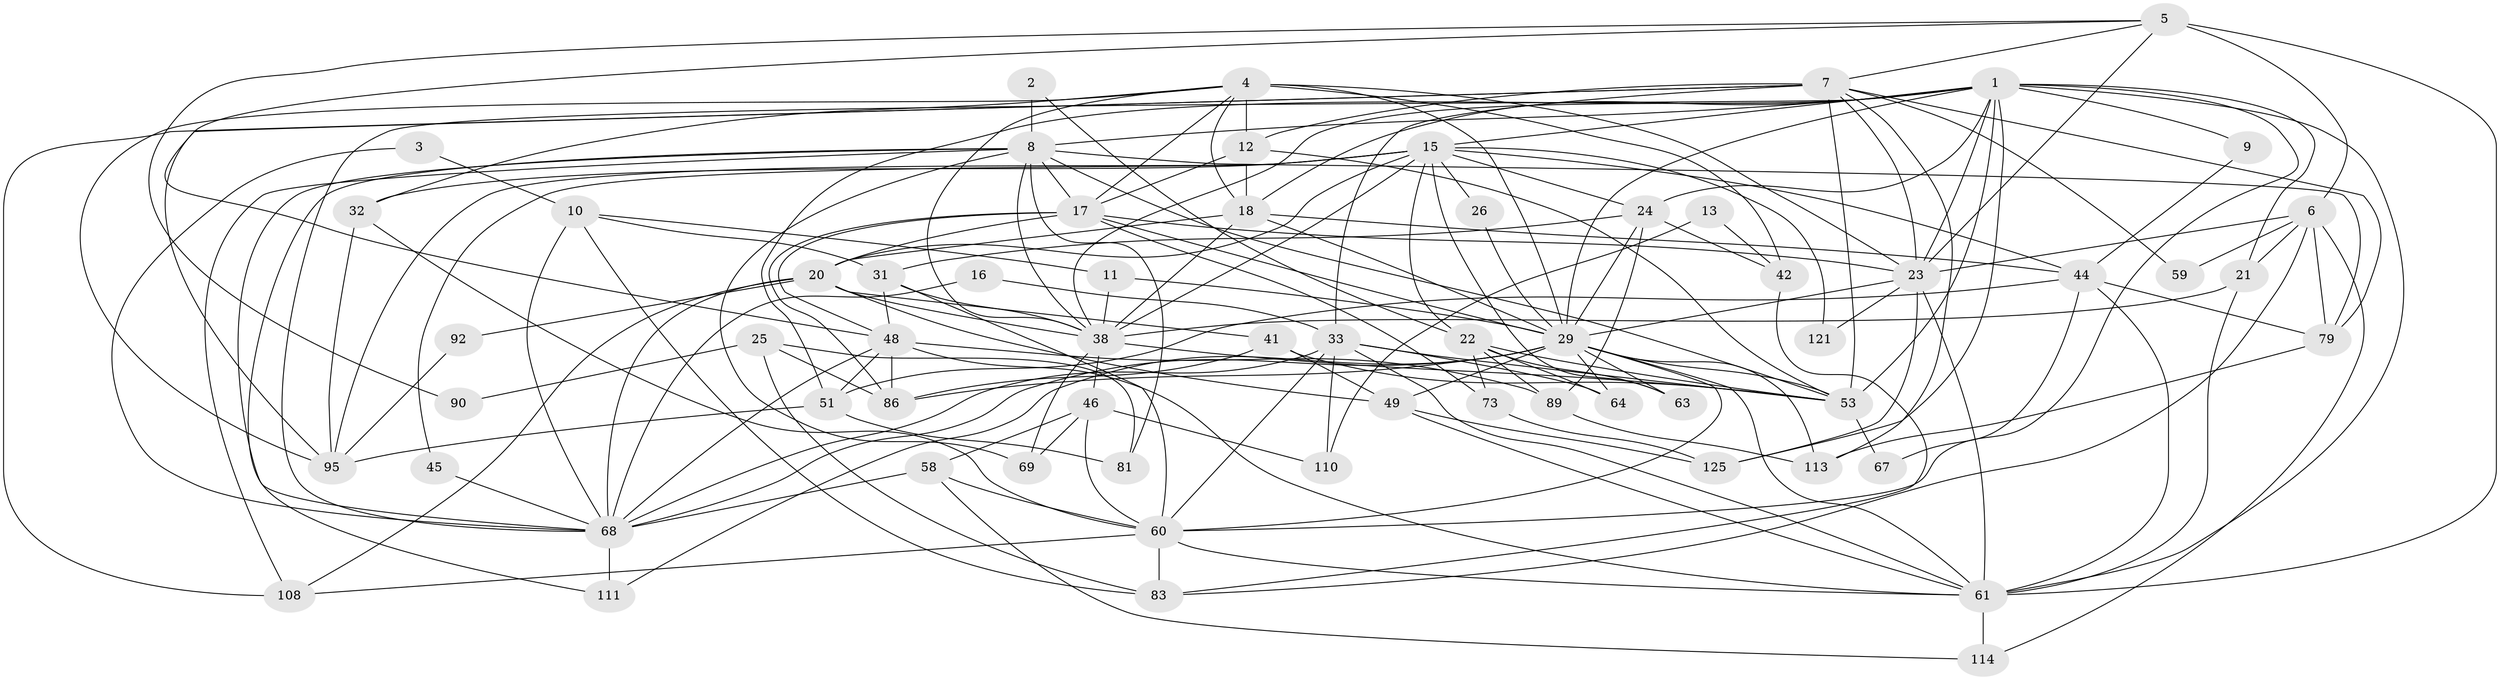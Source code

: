 // original degree distribution, {4: 0.30158730158730157, 3: 0.18253968253968253, 2: 0.16666666666666666, 6: 0.03968253968253968, 5: 0.24603174603174602, 7: 0.06349206349206349}
// Generated by graph-tools (version 1.1) at 2025/15/03/09/25 04:15:18]
// undirected, 63 vertices, 178 edges
graph export_dot {
graph [start="1"]
  node [color=gray90,style=filled];
  1 [super="+19+98+75"];
  2;
  3;
  4 [super="+62+91+84+105"];
  5 [super="+71"];
  6 [super="+85"];
  7 [super="+76+14"];
  8 [super="+28+27"];
  9;
  10;
  11;
  12 [super="+35"];
  13;
  15 [super="+57+36+117"];
  16;
  17 [super="+112+72"];
  18 [super="+56"];
  20 [super="+115+66"];
  21;
  22 [super="+109"];
  23 [super="+47"];
  24 [super="+87"];
  25;
  26;
  29 [super="+100+30+116"];
  31;
  32 [super="+93"];
  33 [super="+55+37"];
  38 [super="+43+39"];
  41;
  42;
  44 [super="+124"];
  45;
  46;
  48 [super="+50+94"];
  49;
  51;
  53 [super="+97+70"];
  58;
  59;
  60 [super="+107+65+78+88"];
  61 [super="+101+80"];
  63;
  64;
  67;
  68 [super="+96+77"];
  69;
  73;
  79 [super="+126"];
  81;
  83;
  86;
  89;
  90;
  92;
  95 [super="+122"];
  108;
  110;
  111;
  113;
  114;
  121;
  125;
  1 -- 9;
  1 -- 18;
  1 -- 51;
  1 -- 21;
  1 -- 23;
  1 -- 68;
  1 -- 61;
  1 -- 24;
  1 -- 125;
  1 -- 53;
  1 -- 15;
  1 -- 38;
  1 -- 8;
  1 -- 60;
  1 -- 29;
  2 -- 8 [weight=2];
  2 -- 22;
  3 -- 10;
  3 -- 68;
  4 -- 23 [weight=2];
  4 -- 38;
  4 -- 29 [weight=2];
  4 -- 12;
  4 -- 18;
  4 -- 42;
  4 -- 95;
  4 -- 32;
  4 -- 17;
  5 -- 6;
  5 -- 23;
  5 -- 7;
  5 -- 90;
  5 -- 61 [weight=2];
  5 -- 48;
  6 -- 21;
  6 -- 114;
  6 -- 83;
  6 -- 23;
  6 -- 59;
  6 -- 79;
  7 -- 113;
  7 -- 79;
  7 -- 53 [weight=2];
  7 -- 108;
  7 -- 23;
  7 -- 59;
  7 -- 12;
  7 -- 95;
  7 -- 33;
  8 -- 81;
  8 -- 108;
  8 -- 111;
  8 -- 79;
  8 -- 68;
  8 -- 53;
  8 -- 69;
  8 -- 38;
  8 -- 17;
  9 -- 44;
  10 -- 31;
  10 -- 68;
  10 -- 11;
  10 -- 83;
  11 -- 29 [weight=2];
  11 -- 38;
  12 -- 17;
  12 -- 53 [weight=2];
  12 -- 18;
  13 -- 110;
  13 -- 42;
  15 -- 22;
  15 -- 24;
  15 -- 38;
  15 -- 32;
  15 -- 63;
  15 -- 20;
  15 -- 121;
  15 -- 45;
  15 -- 26;
  15 -- 95;
  15 -- 44 [weight=2];
  16 -- 68;
  16 -- 33;
  17 -- 86;
  17 -- 29;
  17 -- 23;
  17 -- 20;
  17 -- 73;
  17 -- 48;
  18 -- 44;
  18 -- 20;
  18 -- 29;
  18 -- 38;
  20 -- 92;
  20 -- 49;
  20 -- 108;
  20 -- 38 [weight=2];
  20 -- 41;
  20 -- 68 [weight=2];
  21 -- 38;
  21 -- 61;
  22 -- 89;
  22 -- 64;
  22 -- 73;
  22 -- 63;
  22 -- 53;
  23 -- 61;
  23 -- 125;
  23 -- 121;
  23 -- 29;
  24 -- 89;
  24 -- 42;
  24 -- 31;
  24 -- 29;
  25 -- 86;
  25 -- 83;
  25 -- 81;
  25 -- 90;
  26 -- 29;
  29 -- 68;
  29 -- 49;
  29 -- 60;
  29 -- 64;
  29 -- 111;
  29 -- 86;
  29 -- 113;
  29 -- 53;
  29 -- 61;
  29 -- 63;
  31 -- 48;
  31 -- 38;
  31 -- 60;
  32 -- 95;
  32 -- 60;
  33 -- 110;
  33 -- 64;
  33 -- 61;
  33 -- 60;
  33 -- 68;
  33 -- 53;
  38 -- 69;
  38 -- 46;
  38 -- 53;
  41 -- 86;
  41 -- 49;
  41 -- 53;
  42 -- 83;
  44 -- 67;
  44 -- 51;
  44 -- 61;
  44 -- 79;
  45 -- 68;
  46 -- 58;
  46 -- 69;
  46 -- 110;
  46 -- 60;
  48 -- 51;
  48 -- 68;
  48 -- 86;
  48 -- 89;
  48 -- 61 [weight=2];
  49 -- 125;
  49 -- 61;
  51 -- 81;
  51 -- 95;
  53 -- 67;
  58 -- 114;
  58 -- 68;
  58 -- 60;
  60 -- 61;
  60 -- 108;
  60 -- 83;
  61 -- 114;
  68 -- 111;
  73 -- 125;
  79 -- 113;
  89 -- 113;
  92 -- 95;
}

